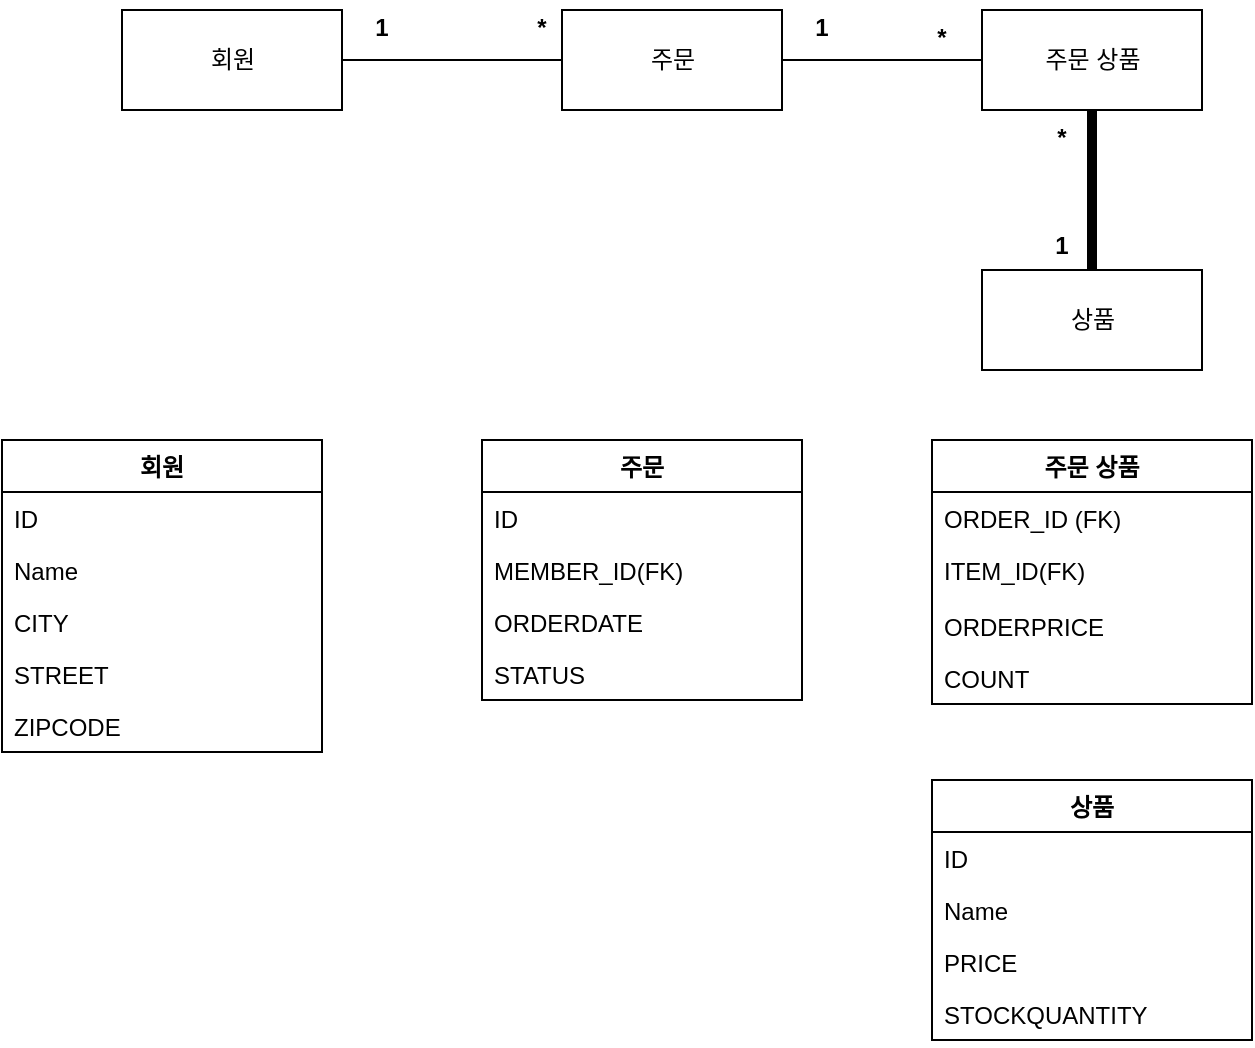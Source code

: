<mxfile version="13.10.4" type="device"><diagram id="rZRnDfEuDumAXpA7_MIT" name="Page-1"><mxGraphModel dx="946" dy="621" grid="1" gridSize="10" guides="1" tooltips="1" connect="1" arrows="1" fold="1" page="1" pageScale="1" pageWidth="827" pageHeight="1169" math="0" shadow="0"><root><mxCell id="0"/><mxCell id="1" parent="0"/><mxCell id="y0mWOdD8_GE8TRAMo4Ne-2" value="회원" style="html=1;" vertex="1" parent="1"><mxGeometry x="130" y="35" width="110" height="50" as="geometry"/></mxCell><mxCell id="y0mWOdD8_GE8TRAMo4Ne-3" value="상품" style="html=1;" vertex="1" parent="1"><mxGeometry x="560" y="165" width="110" height="50" as="geometry"/></mxCell><mxCell id="y0mWOdD8_GE8TRAMo4Ne-4" value="주문" style="html=1;" vertex="1" parent="1"><mxGeometry x="350" y="35" width="110" height="50" as="geometry"/></mxCell><mxCell id="y0mWOdD8_GE8TRAMo4Ne-5" value="" style="line;strokeWidth=1;fillColor=none;align=left;verticalAlign=middle;spacingTop=-1;spacingLeft=3;spacingRight=3;rotatable=0;labelPosition=right;points=[];portConstraint=eastwest;" vertex="1" parent="1"><mxGeometry x="240" y="56" width="110" height="8" as="geometry"/></mxCell><mxCell id="y0mWOdD8_GE8TRAMo4Ne-6" value="" style="line;strokeWidth=1;fillColor=none;align=left;verticalAlign=middle;spacingTop=-1;spacingLeft=3;spacingRight=3;rotatable=0;labelPosition=right;points=[];portConstraint=eastwest;" vertex="1" parent="1"><mxGeometry x="460" y="56" width="100" height="8" as="geometry"/></mxCell><mxCell id="y0mWOdD8_GE8TRAMo4Ne-7" value="1" style="text;align=center;fontStyle=1;verticalAlign=middle;spacingLeft=3;spacingRight=3;strokeColor=none;rotatable=0;points=[[0,0.5],[1,0.5]];portConstraint=eastwest;" vertex="1" parent="1"><mxGeometry x="220" y="30" width="80" height="26" as="geometry"/></mxCell><mxCell id="y0mWOdD8_GE8TRAMo4Ne-8" value="*" style="text;align=center;fontStyle=1;verticalAlign=middle;spacingLeft=3;spacingRight=3;strokeColor=none;rotatable=0;points=[[0,0.5],[1,0.5]];portConstraint=eastwest;" vertex="1" parent="1"><mxGeometry x="300" y="30" width="80" height="26" as="geometry"/></mxCell><mxCell id="y0mWOdD8_GE8TRAMo4Ne-9" value="1" style="text;align=center;fontStyle=1;verticalAlign=middle;spacingLeft=3;spacingRight=3;strokeColor=none;rotatable=0;points=[[0,0.5],[1,0.5]];portConstraint=eastwest;" vertex="1" parent="1"><mxGeometry x="440" y="30" width="80" height="26" as="geometry"/></mxCell><mxCell id="y0mWOdD8_GE8TRAMo4Ne-10" value="*" style="text;align=center;fontStyle=1;verticalAlign=middle;spacingLeft=3;spacingRight=3;strokeColor=none;rotatable=0;points=[[0,0.5],[1,0.5]];portConstraint=eastwest;" vertex="1" parent="1"><mxGeometry x="500" y="35" width="80" height="26" as="geometry"/></mxCell><mxCell id="y0mWOdD8_GE8TRAMo4Ne-11" value="주문 상품" style="html=1;" vertex="1" parent="1"><mxGeometry x="560" y="35" width="110" height="50" as="geometry"/></mxCell><mxCell id="y0mWOdD8_GE8TRAMo4Ne-16" value="" style="html=1;points=[];perimeter=orthogonalPerimeter;fillColor=#000000;strokeColor=none;" vertex="1" parent="1"><mxGeometry x="612.5" y="85" width="5" height="80" as="geometry"/></mxCell><mxCell id="y0mWOdD8_GE8TRAMo4Ne-17" value="1" style="text;align=center;fontStyle=1;verticalAlign=middle;spacingLeft=3;spacingRight=3;strokeColor=none;rotatable=0;points=[[0,0.5],[1,0.5]];portConstraint=eastwest;" vertex="1" parent="1"><mxGeometry x="560" y="139" width="80" height="26" as="geometry"/></mxCell><mxCell id="y0mWOdD8_GE8TRAMo4Ne-18" value="*" style="text;align=center;fontStyle=1;verticalAlign=middle;spacingLeft=3;spacingRight=3;strokeColor=none;rotatable=0;points=[[0,0.5],[1,0.5]];portConstraint=eastwest;" vertex="1" parent="1"><mxGeometry x="560" y="85" width="80" height="26" as="geometry"/></mxCell><mxCell id="y0mWOdD8_GE8TRAMo4Ne-19" value="회원" style="swimlane;fontStyle=1;align=center;verticalAlign=top;childLayout=stackLayout;horizontal=1;startSize=26;horizontalStack=0;resizeParent=1;resizeParentMax=0;resizeLast=0;collapsible=1;marginBottom=0;" vertex="1" parent="1"><mxGeometry x="70" y="250" width="160" height="156" as="geometry"/></mxCell><mxCell id="y0mWOdD8_GE8TRAMo4Ne-20" value="ID" style="text;strokeColor=none;fillColor=none;align=left;verticalAlign=top;spacingLeft=4;spacingRight=4;overflow=hidden;rotatable=0;points=[[0,0.5],[1,0.5]];portConstraint=eastwest;" vertex="1" parent="y0mWOdD8_GE8TRAMo4Ne-19"><mxGeometry y="26" width="160" height="26" as="geometry"/></mxCell><mxCell id="y0mWOdD8_GE8TRAMo4Ne-25" value="Name" style="text;strokeColor=none;fillColor=none;align=left;verticalAlign=top;spacingLeft=4;spacingRight=4;overflow=hidden;rotatable=0;points=[[0,0.5],[1,0.5]];portConstraint=eastwest;" vertex="1" parent="y0mWOdD8_GE8TRAMo4Ne-19"><mxGeometry y="52" width="160" height="26" as="geometry"/></mxCell><mxCell id="y0mWOdD8_GE8TRAMo4Ne-22" value="CITY" style="text;strokeColor=none;fillColor=none;align=left;verticalAlign=top;spacingLeft=4;spacingRight=4;overflow=hidden;rotatable=0;points=[[0,0.5],[1,0.5]];portConstraint=eastwest;" vertex="1" parent="y0mWOdD8_GE8TRAMo4Ne-19"><mxGeometry y="78" width="160" height="26" as="geometry"/></mxCell><mxCell id="y0mWOdD8_GE8TRAMo4Ne-23" value="STREET" style="text;strokeColor=none;fillColor=none;align=left;verticalAlign=top;spacingLeft=4;spacingRight=4;overflow=hidden;rotatable=0;points=[[0,0.5],[1,0.5]];portConstraint=eastwest;" vertex="1" parent="y0mWOdD8_GE8TRAMo4Ne-19"><mxGeometry y="104" width="160" height="26" as="geometry"/></mxCell><mxCell id="y0mWOdD8_GE8TRAMo4Ne-24" value="ZIPCODE" style="text;strokeColor=none;fillColor=none;align=left;verticalAlign=top;spacingLeft=4;spacingRight=4;overflow=hidden;rotatable=0;points=[[0,0.5],[1,0.5]];portConstraint=eastwest;" vertex="1" parent="y0mWOdD8_GE8TRAMo4Ne-19"><mxGeometry y="130" width="160" height="26" as="geometry"/></mxCell><mxCell id="y0mWOdD8_GE8TRAMo4Ne-26" value="주문" style="swimlane;fontStyle=1;align=center;verticalAlign=top;childLayout=stackLayout;horizontal=1;startSize=26;horizontalStack=0;resizeParent=1;resizeParentMax=0;resizeLast=0;collapsible=1;marginBottom=0;" vertex="1" parent="1"><mxGeometry x="310" y="250" width="160" height="130" as="geometry"/></mxCell><mxCell id="y0mWOdD8_GE8TRAMo4Ne-27" value="ID" style="text;strokeColor=none;fillColor=none;align=left;verticalAlign=top;spacingLeft=4;spacingRight=4;overflow=hidden;rotatable=0;points=[[0,0.5],[1,0.5]];portConstraint=eastwest;" vertex="1" parent="y0mWOdD8_GE8TRAMo4Ne-26"><mxGeometry y="26" width="160" height="26" as="geometry"/></mxCell><mxCell id="y0mWOdD8_GE8TRAMo4Ne-28" value="MEMBER_ID(FK)" style="text;strokeColor=none;fillColor=none;align=left;verticalAlign=top;spacingLeft=4;spacingRight=4;overflow=hidden;rotatable=0;points=[[0,0.5],[1,0.5]];portConstraint=eastwest;" vertex="1" parent="y0mWOdD8_GE8TRAMo4Ne-26"><mxGeometry y="52" width="160" height="26" as="geometry"/></mxCell><mxCell id="y0mWOdD8_GE8TRAMo4Ne-29" value="ORDERDATE" style="text;strokeColor=none;fillColor=none;align=left;verticalAlign=top;spacingLeft=4;spacingRight=4;overflow=hidden;rotatable=0;points=[[0,0.5],[1,0.5]];portConstraint=eastwest;" vertex="1" parent="y0mWOdD8_GE8TRAMo4Ne-26"><mxGeometry y="78" width="160" height="26" as="geometry"/></mxCell><mxCell id="y0mWOdD8_GE8TRAMo4Ne-30" value="STATUS" style="text;strokeColor=none;fillColor=none;align=left;verticalAlign=top;spacingLeft=4;spacingRight=4;overflow=hidden;rotatable=0;points=[[0,0.5],[1,0.5]];portConstraint=eastwest;" vertex="1" parent="y0mWOdD8_GE8TRAMo4Ne-26"><mxGeometry y="104" width="160" height="26" as="geometry"/></mxCell><mxCell id="y0mWOdD8_GE8TRAMo4Ne-32" value="주문 상품" style="swimlane;fontStyle=1;align=center;verticalAlign=top;childLayout=stackLayout;horizontal=1;startSize=26;horizontalStack=0;resizeParent=1;resizeParentMax=0;resizeLast=0;collapsible=1;marginBottom=0;" vertex="1" parent="1"><mxGeometry x="535" y="250" width="160" height="132" as="geometry"/></mxCell><mxCell id="y0mWOdD8_GE8TRAMo4Ne-33" value="ORDER_ID (FK)" style="text;strokeColor=none;fillColor=none;align=left;verticalAlign=top;spacingLeft=4;spacingRight=4;overflow=hidden;rotatable=0;points=[[0,0.5],[1,0.5]];portConstraint=eastwest;" vertex="1" parent="y0mWOdD8_GE8TRAMo4Ne-32"><mxGeometry y="26" width="160" height="26" as="geometry"/></mxCell><mxCell id="y0mWOdD8_GE8TRAMo4Ne-34" value="ITEM_ID(FK)" style="text;strokeColor=none;fillColor=none;align=left;verticalAlign=top;spacingLeft=4;spacingRight=4;overflow=hidden;rotatable=0;points=[[0,0.5],[1,0.5]];portConstraint=eastwest;" vertex="1" parent="y0mWOdD8_GE8TRAMo4Ne-32"><mxGeometry y="52" width="160" height="28" as="geometry"/></mxCell><mxCell id="y0mWOdD8_GE8TRAMo4Ne-35" value="ORDERPRICE" style="text;strokeColor=none;fillColor=none;align=left;verticalAlign=top;spacingLeft=4;spacingRight=4;overflow=hidden;rotatable=0;points=[[0,0.5],[1,0.5]];portConstraint=eastwest;" vertex="1" parent="y0mWOdD8_GE8TRAMo4Ne-32"><mxGeometry y="80" width="160" height="26" as="geometry"/></mxCell><mxCell id="y0mWOdD8_GE8TRAMo4Ne-36" value="COUNT" style="text;strokeColor=none;fillColor=none;align=left;verticalAlign=top;spacingLeft=4;spacingRight=4;overflow=hidden;rotatable=0;points=[[0,0.5],[1,0.5]];portConstraint=eastwest;" vertex="1" parent="y0mWOdD8_GE8TRAMo4Ne-32"><mxGeometry y="106" width="160" height="26" as="geometry"/></mxCell><mxCell id="y0mWOdD8_GE8TRAMo4Ne-38" value="상품" style="swimlane;fontStyle=1;align=center;verticalAlign=top;childLayout=stackLayout;horizontal=1;startSize=26;horizontalStack=0;resizeParent=1;resizeParentMax=0;resizeLast=0;collapsible=1;marginBottom=0;" vertex="1" parent="1"><mxGeometry x="535" y="420" width="160" height="130" as="geometry"/></mxCell><mxCell id="y0mWOdD8_GE8TRAMo4Ne-39" value="ID" style="text;strokeColor=none;fillColor=none;align=left;verticalAlign=top;spacingLeft=4;spacingRight=4;overflow=hidden;rotatable=0;points=[[0,0.5],[1,0.5]];portConstraint=eastwest;" vertex="1" parent="y0mWOdD8_GE8TRAMo4Ne-38"><mxGeometry y="26" width="160" height="26" as="geometry"/></mxCell><mxCell id="y0mWOdD8_GE8TRAMo4Ne-40" value="Name" style="text;strokeColor=none;fillColor=none;align=left;verticalAlign=top;spacingLeft=4;spacingRight=4;overflow=hidden;rotatable=0;points=[[0,0.5],[1,0.5]];portConstraint=eastwest;" vertex="1" parent="y0mWOdD8_GE8TRAMo4Ne-38"><mxGeometry y="52" width="160" height="26" as="geometry"/></mxCell><mxCell id="y0mWOdD8_GE8TRAMo4Ne-41" value="PRICE" style="text;strokeColor=none;fillColor=none;align=left;verticalAlign=top;spacingLeft=4;spacingRight=4;overflow=hidden;rotatable=0;points=[[0,0.5],[1,0.5]];portConstraint=eastwest;" vertex="1" parent="y0mWOdD8_GE8TRAMo4Ne-38"><mxGeometry y="78" width="160" height="26" as="geometry"/></mxCell><mxCell id="y0mWOdD8_GE8TRAMo4Ne-42" value="STOCKQUANTITY" style="text;strokeColor=none;fillColor=none;align=left;verticalAlign=top;spacingLeft=4;spacingRight=4;overflow=hidden;rotatable=0;points=[[0,0.5],[1,0.5]];portConstraint=eastwest;" vertex="1" parent="y0mWOdD8_GE8TRAMo4Ne-38"><mxGeometry y="104" width="160" height="26" as="geometry"/></mxCell></root></mxGraphModel></diagram></mxfile>